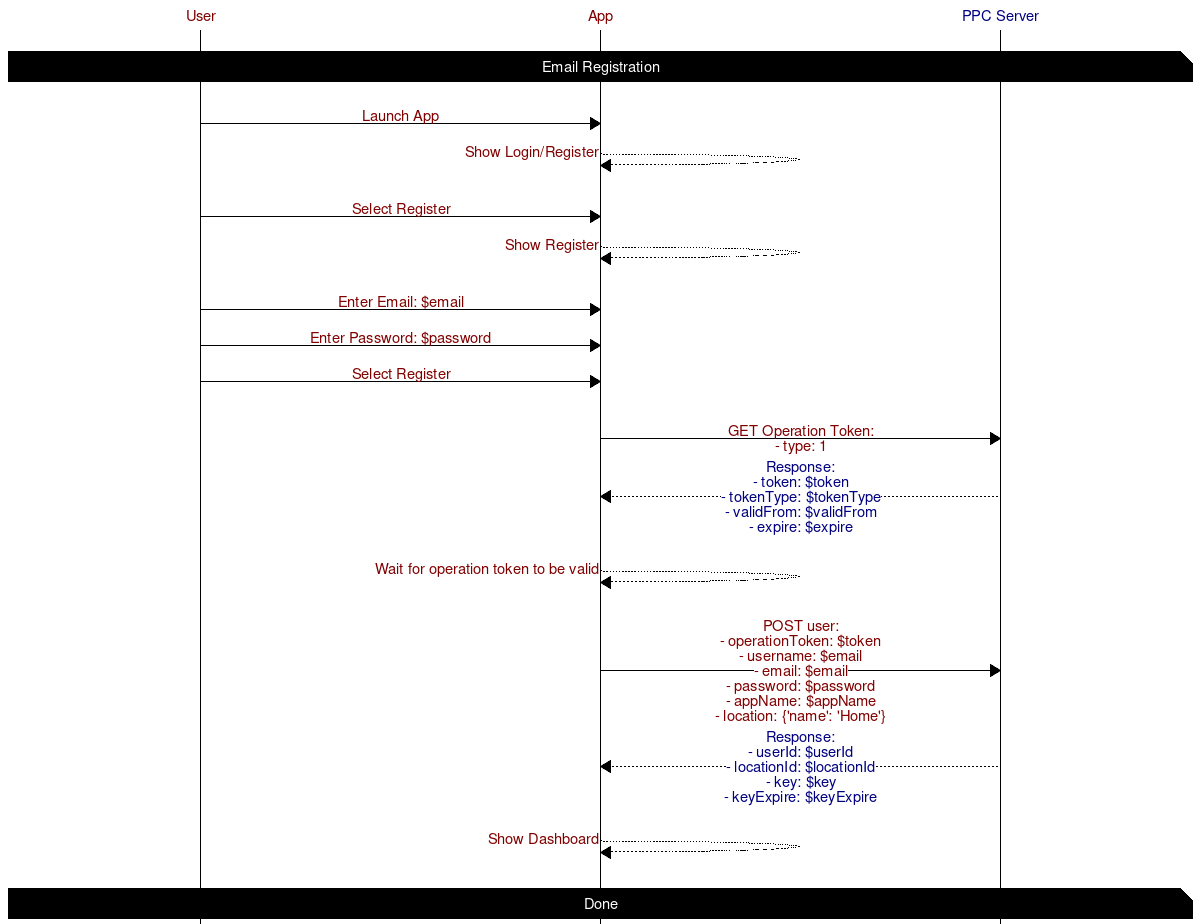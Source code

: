 # User Login and Registration - Email Registration
# - Registering a new user using an email

msc {
	hscale  = "2";

	user [label="User", textcolour="maroon", arctextcolour="maroon"],
	app [label="App", textcolour="maroon", arctextcolour="maroon"],
	server [label="PPC Server", textcolour="navy", arctextcolour="navy"];
	|||;
	user note server [label="Email Registration", textbgcolor="black", textcolor="white"];
	|||;
	user => app [label="Launch App"];
	app << app [label="Show Login/Register"];
	|||;
	user => app [label="Select Register"];
	app << app [label="Show Register"];
	|||;
	user => app [label="Enter Email: $email"];
	user => app [label="Enter Password: $password"];
	user => app [label="Select Register"];
	|||;
	app => server [label="GET Operation Token:\n- type: 1"];
	app << server [label="Response:\n- token: $token\n- tokenType: $tokenType\n- validFrom: $validFrom\n- expire: $expire"];
	|||;
	app >> app [label="Wait for operation token to be valid"];
	|||;
	app => server [label="POST user:\n- operationToken: $token\n- username: $email\n- email: $email\n- password: $password\n- appName: $appName\n- location: {'name': 'Home'}"];
	app << server [label="Response:\n- userId: $userId\n- locationId: $locationId\n- key: $key\n- keyExpire: $keyExpire"];
	|||;
	app >> app [label="Show Dashboard"];
	|||;
	user note server [label="Done", textbgcolor="black", textcolor="white"];
}
